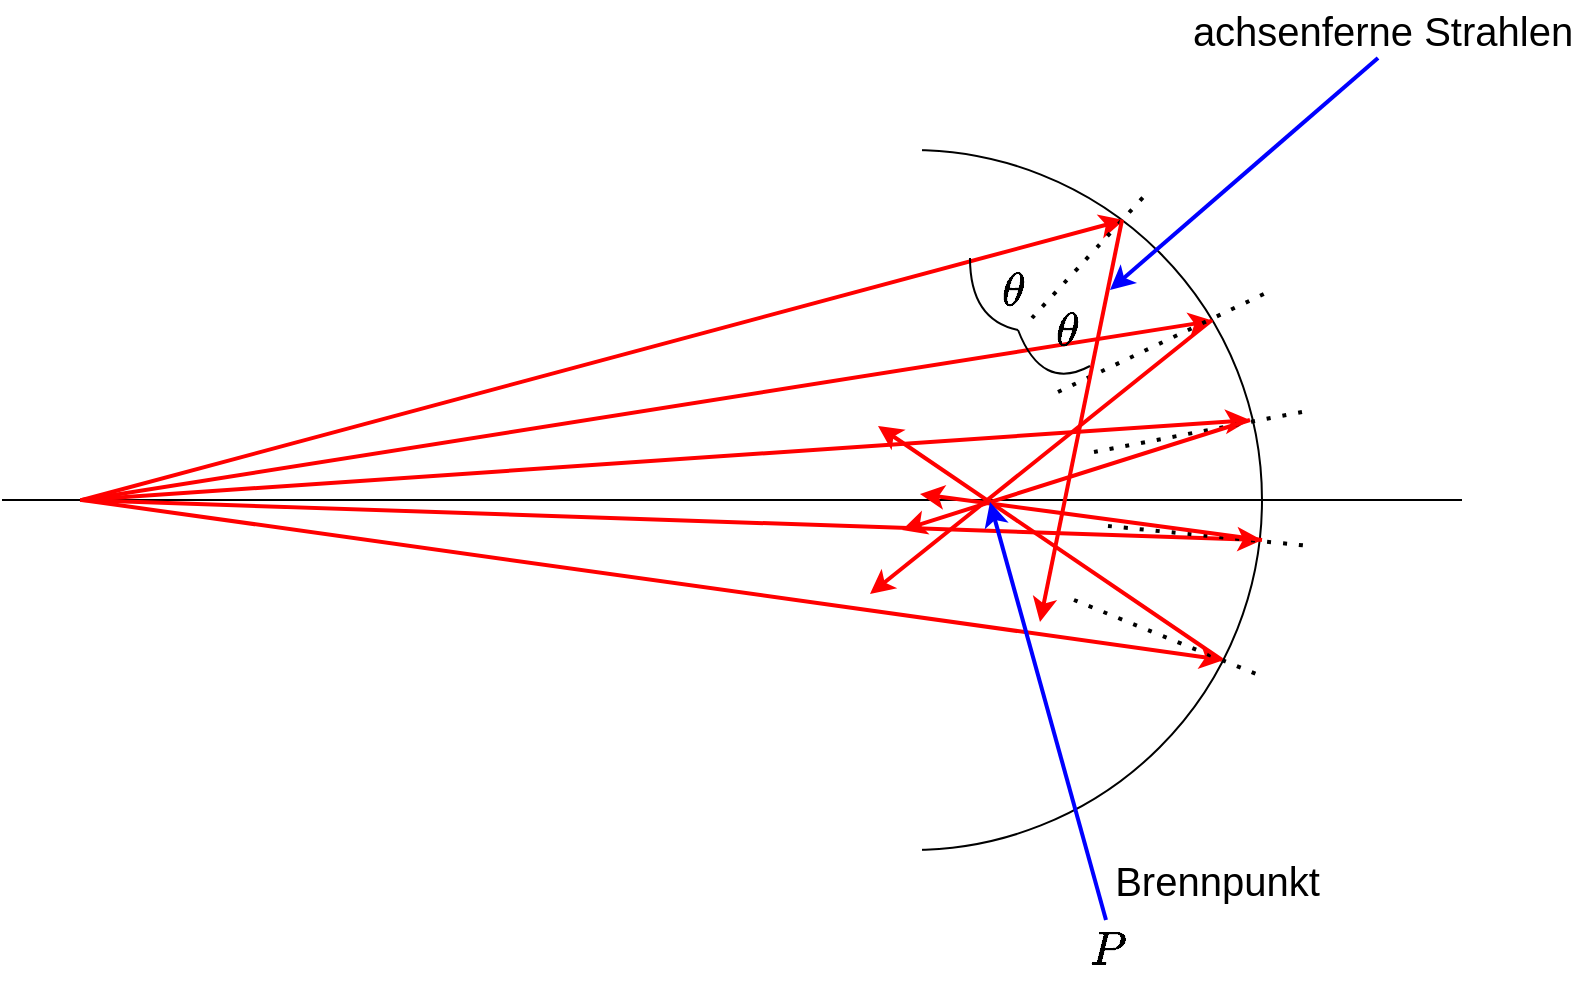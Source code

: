 <mxfile version="17.2.4" type="device"><diagram id="pvobIvQuJCcQkp_h0oLG" name="Seite-1"><mxGraphModel dx="1018" dy="674" grid="1" gridSize="10" guides="1" tooltips="1" connect="1" arrows="1" fold="1" page="1" pageScale="1" pageWidth="827" pageHeight="1169" math="1" shadow="0"><root><mxCell id="0"/><mxCell id="1" parent="0"/><mxCell id="yBhNhW0wsc1xoSD1ogY7-29" value="" style="ellipse;whiteSpace=wrap;html=1;aspect=fixed;fontSize=20;fillColor=none;" parent="1" vertex="1"><mxGeometry x="520" y="285" width="350" height="350" as="geometry"/></mxCell><mxCell id="yBhNhW0wsc1xoSD1ogY7-31" value="" style="rounded=0;whiteSpace=wrap;html=1;fontSize=20;fillColor=default;strokeColor=none;" parent="1" vertex="1"><mxGeometry x="480" y="250" width="220" height="450" as="geometry"/></mxCell><mxCell id="yBhNhW0wsc1xoSD1ogY7-5" value="" style="endArrow=none;html=1;curved=1;" parent="1" edge="1"><mxGeometry width="50" height="50" relative="1" as="geometry"><mxPoint x="240" y="460" as="sourcePoint"/><mxPoint x="970" y="460" as="targetPoint"/></mxGeometry></mxCell><mxCell id="yBhNhW0wsc1xoSD1ogY7-3" value="" style="endArrow=classic;html=1;strokeWidth=2;curved=1;strokeColor=#FF0000;" parent="1" edge="1"><mxGeometry width="50" height="50" relative="1" as="geometry"><mxPoint x="280" y="460" as="sourcePoint"/><mxPoint x="801" y="320" as="targetPoint"/></mxGeometry></mxCell><mxCell id="yBhNhW0wsc1xoSD1ogY7-26" value="" style="endArrow=classic;html=1;strokeWidth=2;curved=1;strokeColor=#FF0000;entryX=0.93;entryY=0.244;entryDx=0;entryDy=0;entryPerimeter=0;" parent="1" target="yBhNhW0wsc1xoSD1ogY7-29" edge="1"><mxGeometry width="50" height="50" relative="1" as="geometry"><mxPoint x="280" y="460" as="sourcePoint"/><mxPoint x="820" y="380" as="targetPoint"/></mxGeometry></mxCell><mxCell id="yBhNhW0wsc1xoSD1ogY7-27" value="" style="endArrow=classic;html=1;strokeWidth=2;curved=1;strokeColor=#FF0000;" parent="1" edge="1"><mxGeometry width="50" height="50" relative="1" as="geometry"><mxPoint x="845" y="370" as="sourcePoint"/><mxPoint x="674" y="507" as="targetPoint"/></mxGeometry></mxCell><mxCell id="yBhNhW0wsc1xoSD1ogY7-28" value="" style="endArrow=none;dashed=1;html=1;dashPattern=1 3;strokeWidth=2;fontSize=20;curved=1;" parent="1" edge="1"><mxGeometry width="50" height="50" relative="1" as="geometry"><mxPoint x="768" y="406" as="sourcePoint"/><mxPoint x="873" y="356" as="targetPoint"/></mxGeometry></mxCell><mxCell id="yBhNhW0wsc1xoSD1ogY7-32" value="" style="endArrow=none;dashed=1;html=1;dashPattern=1 3;strokeWidth=2;fontSize=20;curved=1;" parent="1" edge="1"><mxGeometry width="50" height="50" relative="1" as="geometry"><mxPoint x="755" y="369" as="sourcePoint"/><mxPoint x="813" y="306" as="targetPoint"/></mxGeometry></mxCell><mxCell id="yBhNhW0wsc1xoSD1ogY7-33" value="" style="endArrow=classic;html=1;strokeWidth=2;curved=1;strokeColor=#FF0000;" parent="1" edge="1"><mxGeometry width="50" height="50" relative="1" as="geometry"><mxPoint x="800" y="320" as="sourcePoint"/><mxPoint x="759" y="521" as="targetPoint"/></mxGeometry></mxCell><mxCell id="yBhNhW0wsc1xoSD1ogY7-34" value="" style="endArrow=classic;html=1;strokeWidth=2;curved=1;strokeColor=#FF0000;" parent="1" edge="1"><mxGeometry width="50" height="50" relative="1" as="geometry"><mxPoint x="280" y="460" as="sourcePoint"/><mxPoint x="864" y="420" as="targetPoint"/></mxGeometry></mxCell><mxCell id="yBhNhW0wsc1xoSD1ogY7-35" value="" style="endArrow=none;dashed=1;html=1;dashPattern=1 3;strokeWidth=2;fontSize=20;curved=1;" parent="1" edge="1"><mxGeometry width="50" height="50" relative="1" as="geometry"><mxPoint x="786" y="436" as="sourcePoint"/><mxPoint x="890" y="416" as="targetPoint"/></mxGeometry></mxCell><mxCell id="yBhNhW0wsc1xoSD1ogY7-36" value="" style="endArrow=classic;html=1;strokeWidth=2;curved=1;strokeColor=#FF0000;" parent="1" edge="1"><mxGeometry width="50" height="50" relative="1" as="geometry"><mxPoint x="864" y="420" as="sourcePoint"/><mxPoint x="690" y="475" as="targetPoint"/></mxGeometry></mxCell><mxCell id="yBhNhW0wsc1xoSD1ogY7-37" value="" style="endArrow=classic;html=1;strokeWidth=2;curved=1;strokeColor=#FF0000;" parent="1" edge="1"><mxGeometry width="50" height="50" relative="1" as="geometry"><mxPoint x="279" y="460" as="sourcePoint"/><mxPoint x="870" y="480" as="targetPoint"/></mxGeometry></mxCell><mxCell id="yBhNhW0wsc1xoSD1ogY7-38" value="" style="endArrow=none;dashed=1;html=1;dashPattern=1 3;strokeWidth=2;fontSize=20;curved=1;" parent="1" edge="1"><mxGeometry width="50" height="50" relative="1" as="geometry"><mxPoint x="793" y="473" as="sourcePoint"/><mxPoint x="894" y="483" as="targetPoint"/></mxGeometry></mxCell><mxCell id="yBhNhW0wsc1xoSD1ogY7-39" value="" style="endArrow=classic;html=1;strokeWidth=2;curved=1;strokeColor=#FF0000;" parent="1" edge="1"><mxGeometry width="50" height="50" relative="1" as="geometry"><mxPoint x="870" y="480" as="sourcePoint"/><mxPoint x="699" y="457" as="targetPoint"/></mxGeometry></mxCell><mxCell id="yBhNhW0wsc1xoSD1ogY7-40" value="" style="endArrow=classic;html=1;strokeWidth=2;curved=1;strokeColor=#FF0000;" parent="1" edge="1"><mxGeometry width="50" height="50" relative="1" as="geometry"><mxPoint x="280" y="460" as="sourcePoint"/><mxPoint x="851.0" y="540" as="targetPoint"/></mxGeometry></mxCell><mxCell id="yBhNhW0wsc1xoSD1ogY7-41" value="" style="endArrow=none;dashed=1;html=1;dashPattern=1 3;strokeWidth=2;fontSize=20;curved=1;" parent="1" edge="1"><mxGeometry width="50" height="50" relative="1" as="geometry"><mxPoint x="776" y="510" as="sourcePoint"/><mxPoint x="872" y="549" as="targetPoint"/></mxGeometry></mxCell><mxCell id="yBhNhW0wsc1xoSD1ogY7-42" value="" style="endArrow=classic;html=1;strokeWidth=2;curved=1;strokeColor=#FF0000;" parent="1" edge="1"><mxGeometry width="50" height="50" relative="1" as="geometry"><mxPoint x="850" y="540" as="sourcePoint"/><mxPoint x="678" y="423" as="targetPoint"/></mxGeometry></mxCell><mxCell id="yBhNhW0wsc1xoSD1ogY7-43" value="" style="endArrow=classic;html=1;fontSize=20;strokeColor=#0000FF;strokeWidth=2;curved=1;" parent="1" edge="1"><mxGeometry width="50" height="50" relative="1" as="geometry"><mxPoint x="792" y="670" as="sourcePoint"/><mxPoint x="734" y="461" as="targetPoint"/></mxGeometry></mxCell><mxCell id="yBhNhW0wsc1xoSD1ogY7-44" value="Brennpunkt&amp;nbsp;" style="text;html=1;resizable=0;autosize=1;align=center;verticalAlign=middle;points=[];fillColor=none;strokeColor=none;rounded=0;fontSize=20;" parent="1" vertex="1"><mxGeometry x="790" y="635" width="120" height="30" as="geometry"/></mxCell><mxCell id="yBhNhW0wsc1xoSD1ogY7-45" value="$$P$$" style="text;html=1;resizable=0;autosize=1;align=center;verticalAlign=middle;points=[];fillColor=none;strokeColor=none;rounded=0;fontSize=20;" parent="1" vertex="1"><mxGeometry x="757" y="670" width="70" height="30" as="geometry"/></mxCell><mxCell id="yBhNhW0wsc1xoSD1ogY7-46" value="" style="endArrow=classic;html=1;fontSize=20;strokeColor=#0000FF;strokeWidth=2;curved=1;" parent="1" edge="1"><mxGeometry width="50" height="50" relative="1" as="geometry"><mxPoint x="928" y="239" as="sourcePoint"/><mxPoint x="794" y="355" as="targetPoint"/></mxGeometry></mxCell><mxCell id="yBhNhW0wsc1xoSD1ogY7-47" value="achsenferne Strahlen" style="text;html=1;resizable=0;autosize=1;align=center;verticalAlign=middle;points=[];fillColor=none;strokeColor=none;rounded=0;fontSize=20;" parent="1" vertex="1"><mxGeometry x="825" y="210" width="210" height="30" as="geometry"/></mxCell><mxCell id="MsSWlK9GoBxTHprjVhsI-1" value="$$\theta$$" style="text;html=1;resizable=0;autosize=1;align=center;verticalAlign=middle;points=[];fillColor=none;strokeColor=none;rounded=0;fontSize=20;" parent="1" vertex="1"><mxGeometry x="690" y="340" width="110" height="30" as="geometry"/></mxCell><mxCell id="MsSWlK9GoBxTHprjVhsI-2" value="$$\theta$$" style="text;html=1;resizable=0;autosize=1;align=center;verticalAlign=middle;points=[];fillColor=none;strokeColor=none;rounded=0;fontSize=20;" parent="1" vertex="1"><mxGeometry x="717" y="360" width="110" height="30" as="geometry"/></mxCell><mxCell id="MsSWlK9GoBxTHprjVhsI-3" value="" style="endArrow=none;html=1;curved=1;" parent="1" edge="1"><mxGeometry width="50" height="50" relative="1" as="geometry"><mxPoint x="748" y="375" as="sourcePoint"/><mxPoint x="724" y="339" as="targetPoint"/><Array as="points"><mxPoint x="724" y="370"/></Array></mxGeometry></mxCell><mxCell id="MsSWlK9GoBxTHprjVhsI-4" value="" style="endArrow=none;html=1;curved=1;" parent="1" edge="1"><mxGeometry width="50" height="50" relative="1" as="geometry"><mxPoint x="784" y="393" as="sourcePoint"/><mxPoint x="748" y="375" as="targetPoint"/><Array as="points"><mxPoint x="760" y="406"/></Array></mxGeometry></mxCell></root></mxGraphModel></diagram></mxfile>